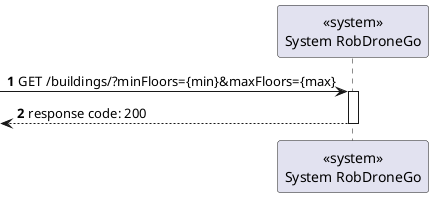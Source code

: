 @startuml
autonumber

participant "<<system>>\nSystem RobDroneGo" as sys

 [-> sys: GET /buildings/?minFloors={min}&maxFloors={max}

activate sys
        [<--sys : response code: 200
deactivate sys


@enduml

